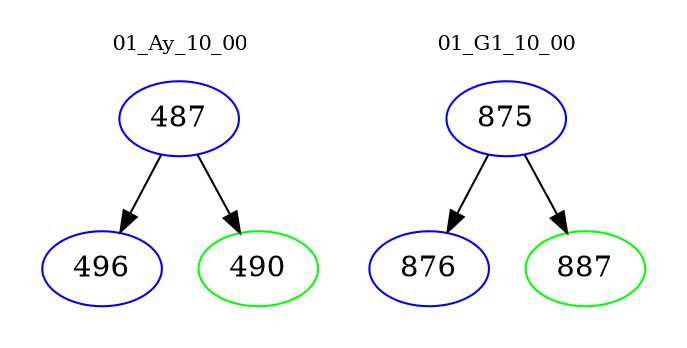 digraph{
subgraph cluster_0 {
color = white
label = "01_Ay_10_00";
fontsize=10;
T0_487 [label="487", color="blue"]
T0_487 -> T0_496 [color="black"]
T0_496 [label="496", color="blue"]
T0_487 -> T0_490 [color="black"]
T0_490 [label="490", color="green"]
}
subgraph cluster_1 {
color = white
label = "01_G1_10_00";
fontsize=10;
T1_875 [label="875", color="blue"]
T1_875 -> T1_876 [color="black"]
T1_876 [label="876", color="blue"]
T1_875 -> T1_887 [color="black"]
T1_887 [label="887", color="green"]
}
}
